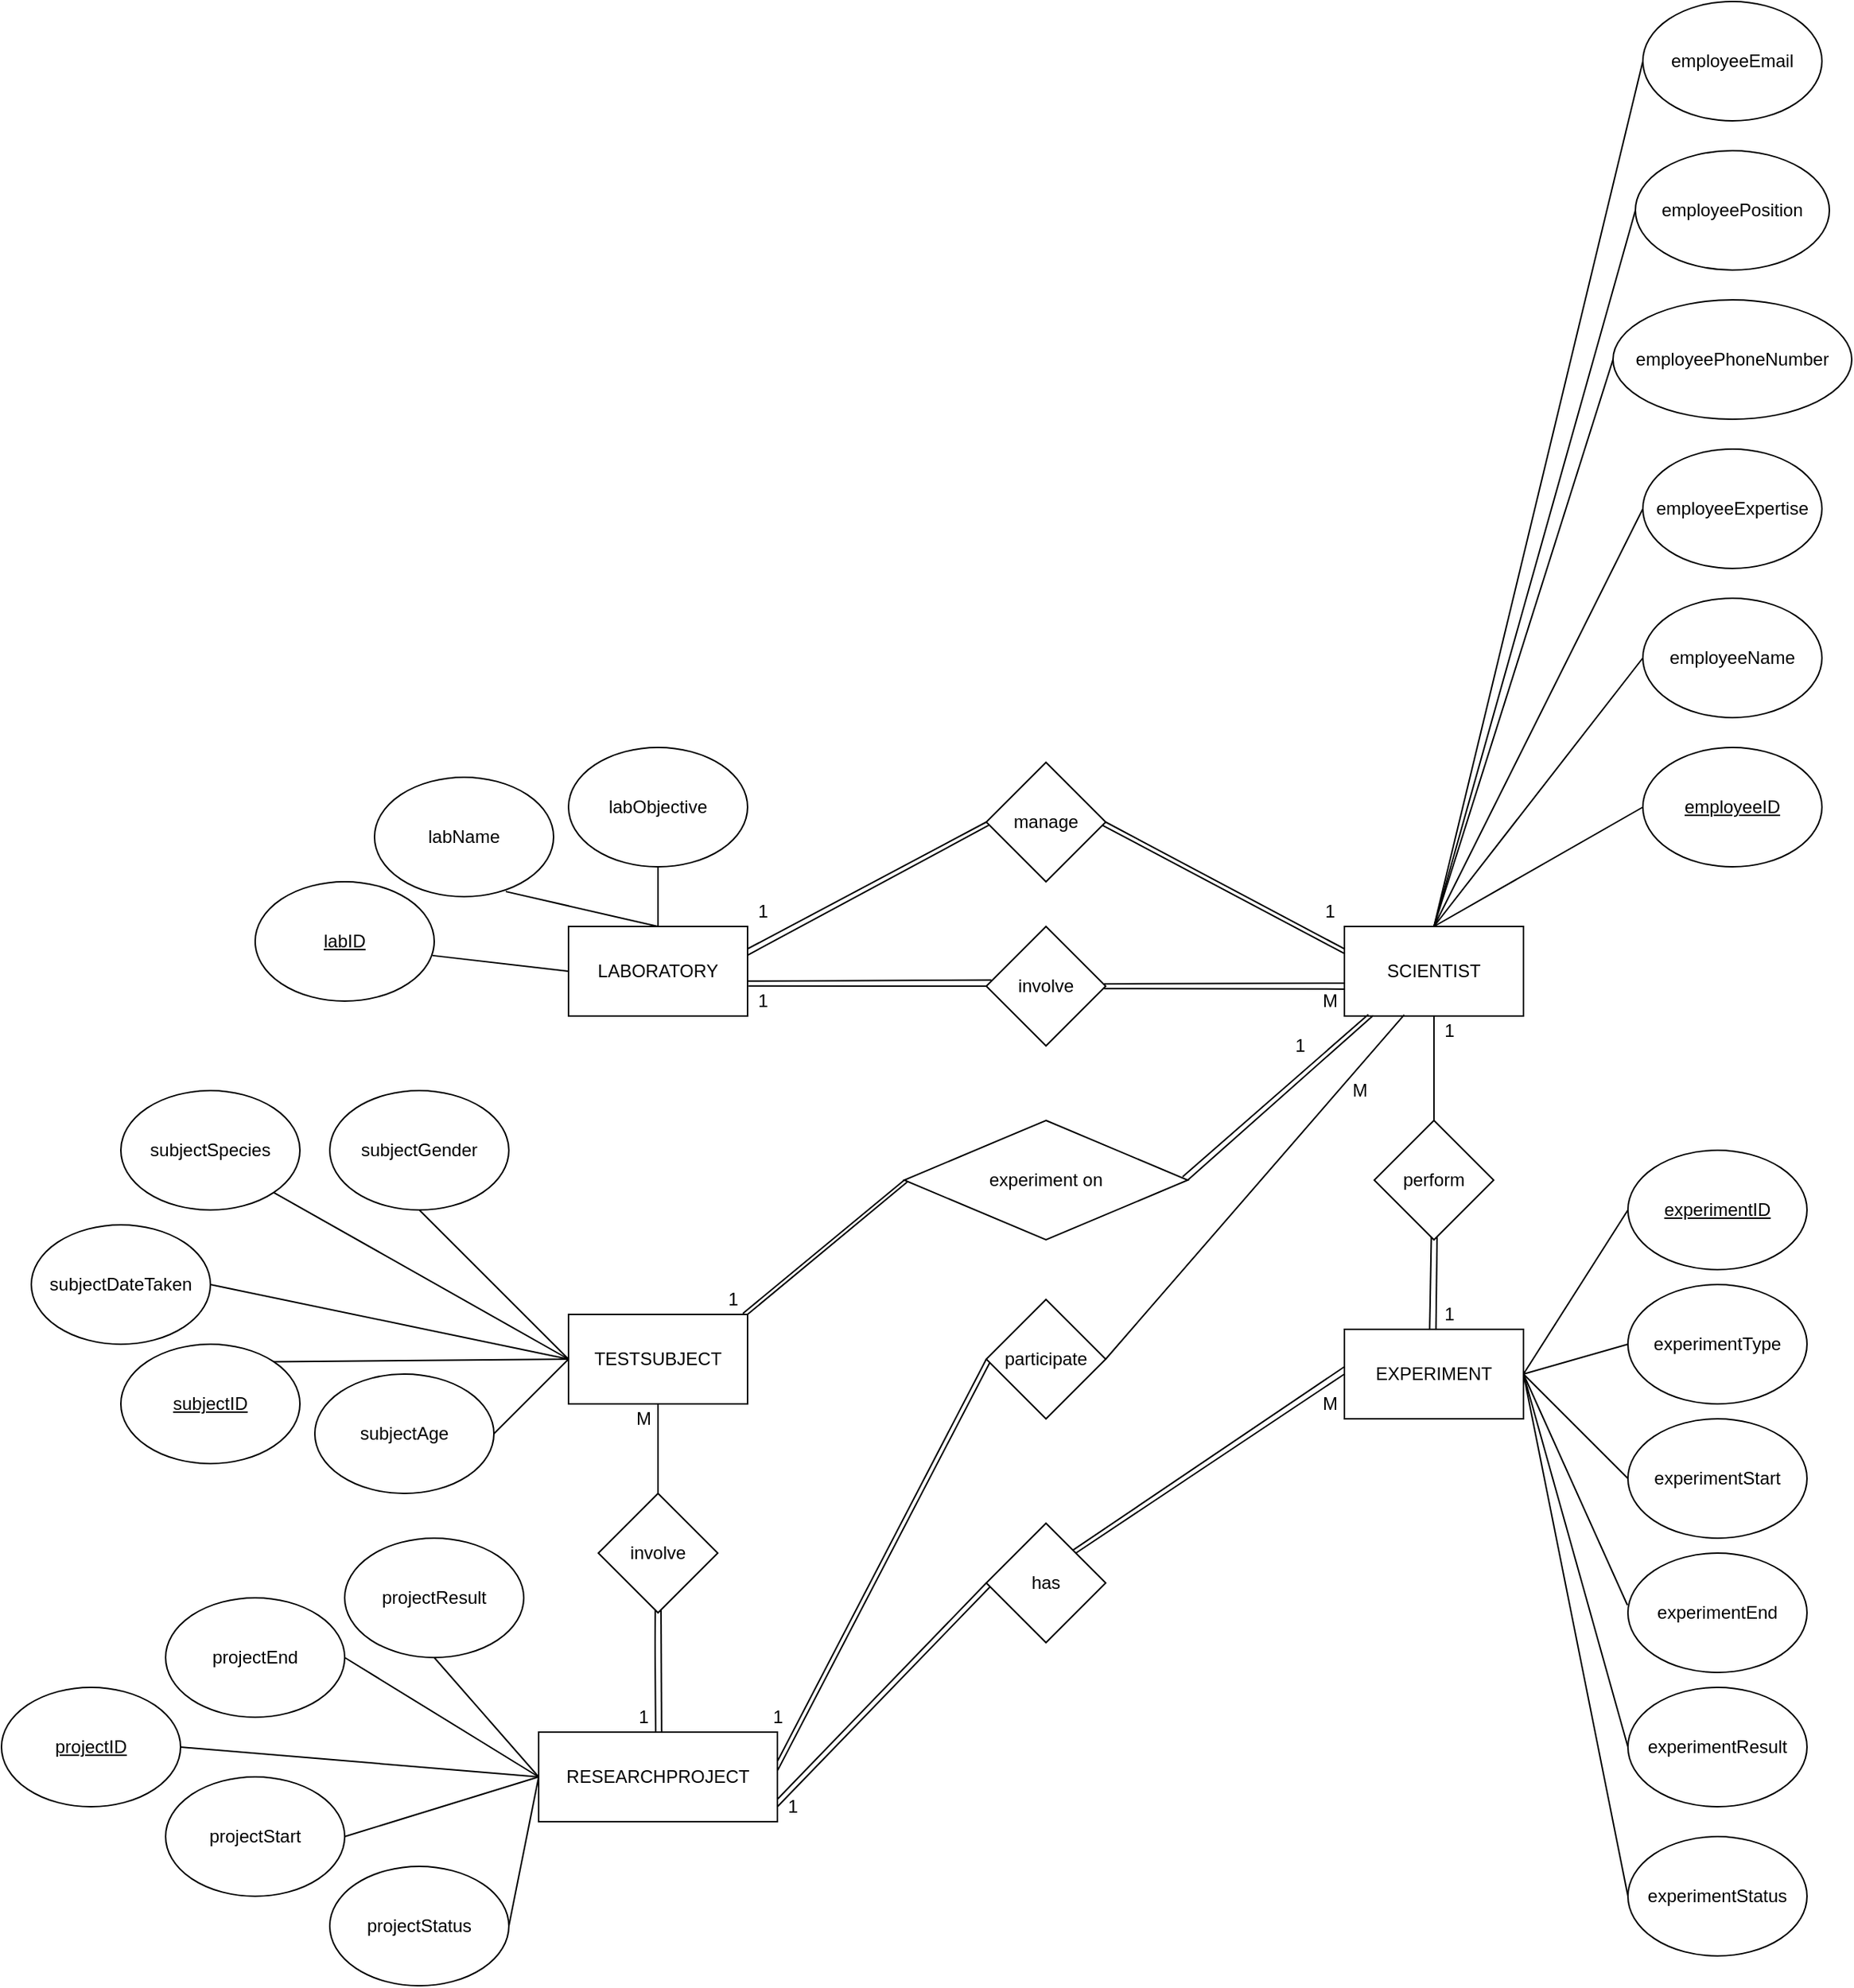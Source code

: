 <mxfile version="14.5.0" type="device"><diagram id="VzsQ8c596S7L8CRkyVPT" name="Page-1"><mxGraphModel dx="2586" dy="2002" grid="1" gridSize="10" guides="1" tooltips="1" connect="1" arrows="1" fold="1" page="1" pageScale="1" pageWidth="850" pageHeight="1100" math="0" shadow="0"><root><mxCell id="0"/><mxCell id="1" parent="0"/><mxCell id="eLugRD-LJuqNSSE1HlAv-1" value="LABORATORY" style="rounded=0;whiteSpace=wrap;html=1;" parent="1" vertex="1"><mxGeometry x="240" y="190" width="120" height="60" as="geometry"/></mxCell><mxCell id="eLugRD-LJuqNSSE1HlAv-2" value="SCIENTIST" style="rounded=0;whiteSpace=wrap;html=1;" parent="1" vertex="1"><mxGeometry x="760" y="190" width="120" height="60" as="geometry"/></mxCell><mxCell id="eLugRD-LJuqNSSE1HlAv-3" value="EXPERIMENT" style="rounded=0;whiteSpace=wrap;html=1;" parent="1" vertex="1"><mxGeometry x="760" y="460" width="120" height="60" as="geometry"/></mxCell><mxCell id="eLugRD-LJuqNSSE1HlAv-4" value="TESTSUBJECT" style="rounded=0;whiteSpace=wrap;html=1;" parent="1" vertex="1"><mxGeometry x="240" y="450" width="120" height="60" as="geometry"/></mxCell><mxCell id="eLugRD-LJuqNSSE1HlAv-5" value="RESEARCHPROJECT" style="rounded=0;whiteSpace=wrap;html=1;" parent="1" vertex="1"><mxGeometry x="220" y="730" width="160" height="60" as="geometry"/></mxCell><mxCell id="eLugRD-LJuqNSSE1HlAv-6" value="&lt;u&gt;labID&lt;/u&gt;" style="ellipse;whiteSpace=wrap;html=1;" parent="1" vertex="1"><mxGeometry x="30" y="160" width="120" height="80" as="geometry"/></mxCell><mxCell id="eLugRD-LJuqNSSE1HlAv-8" value="" style="endArrow=none;html=1;entryX=0.99;entryY=0.618;entryDx=0;entryDy=0;exitX=0;exitY=0.5;exitDx=0;exitDy=0;entryPerimeter=0;" parent="1" source="eLugRD-LJuqNSSE1HlAv-1" target="eLugRD-LJuqNSSE1HlAv-6" edge="1"><mxGeometry width="50" height="50" relative="1" as="geometry"><mxPoint x="250" y="140" as="sourcePoint"/><mxPoint x="300" y="90" as="targetPoint"/></mxGeometry></mxCell><mxCell id="eLugRD-LJuqNSSE1HlAv-9" value="labName" style="ellipse;whiteSpace=wrap;html=1;" parent="1" vertex="1"><mxGeometry x="110" y="90" width="120" height="80" as="geometry"/></mxCell><mxCell id="eLugRD-LJuqNSSE1HlAv-10" value="" style="endArrow=none;html=1;exitX=0.733;exitY=0.957;exitDx=0;exitDy=0;entryX=0.5;entryY=0;entryDx=0;entryDy=0;exitPerimeter=0;" parent="1" source="eLugRD-LJuqNSSE1HlAv-9" target="eLugRD-LJuqNSSE1HlAv-1" edge="1"><mxGeometry width="50" height="50" relative="1" as="geometry"><mxPoint x="250" y="80" as="sourcePoint"/><mxPoint x="300" y="30" as="targetPoint"/></mxGeometry></mxCell><mxCell id="eLugRD-LJuqNSSE1HlAv-11" value="labObjective" style="ellipse;whiteSpace=wrap;html=1;" parent="1" vertex="1"><mxGeometry x="240" y="70" width="120" height="80" as="geometry"/></mxCell><mxCell id="eLugRD-LJuqNSSE1HlAv-12" value="" style="endArrow=none;html=1;exitX=0.5;exitY=1;exitDx=0;exitDy=0;entryX=0.5;entryY=0;entryDx=0;entryDy=0;" parent="1" source="eLugRD-LJuqNSSE1HlAv-11" target="eLugRD-LJuqNSSE1HlAv-1" edge="1"><mxGeometry width="50" height="50" relative="1" as="geometry"><mxPoint x="250" y="140" as="sourcePoint"/><mxPoint x="300" y="90" as="targetPoint"/></mxGeometry></mxCell><mxCell id="eLugRD-LJuqNSSE1HlAv-13" value="&lt;u&gt;employeeID&lt;/u&gt;" style="ellipse;whiteSpace=wrap;html=1;" parent="1" vertex="1"><mxGeometry x="960" y="70" width="120" height="80" as="geometry"/></mxCell><mxCell id="eLugRD-LJuqNSSE1HlAv-15" value="" style="endArrow=none;html=1;exitX=0.5;exitY=0;exitDx=0;exitDy=0;entryX=0;entryY=0.5;entryDx=0;entryDy=0;" parent="1" source="eLugRD-LJuqNSSE1HlAv-2" target="eLugRD-LJuqNSSE1HlAv-13" edge="1"><mxGeometry width="50" height="50" relative="1" as="geometry"><mxPoint x="430" y="140" as="sourcePoint"/><mxPoint x="480" y="90" as="targetPoint"/></mxGeometry></mxCell><mxCell id="eLugRD-LJuqNSSE1HlAv-16" value="employeeName" style="ellipse;whiteSpace=wrap;html=1;" parent="1" vertex="1"><mxGeometry x="960" y="-30" width="120" height="80" as="geometry"/></mxCell><mxCell id="eLugRD-LJuqNSSE1HlAv-17" value="employeeExpertise" style="ellipse;whiteSpace=wrap;html=1;" parent="1" vertex="1"><mxGeometry x="960" y="-130" width="120" height="80" as="geometry"/></mxCell><mxCell id="eLugRD-LJuqNSSE1HlAv-18" value="employeePhoneNumber" style="ellipse;whiteSpace=wrap;html=1;" parent="1" vertex="1"><mxGeometry x="940" y="-230" width="160" height="80" as="geometry"/></mxCell><mxCell id="eLugRD-LJuqNSSE1HlAv-19" value="employeePosition" style="ellipse;whiteSpace=wrap;html=1;" parent="1" vertex="1"><mxGeometry x="955" y="-330" width="130" height="80" as="geometry"/></mxCell><mxCell id="eLugRD-LJuqNSSE1HlAv-20" value="" style="endArrow=none;html=1;entryX=0;entryY=0.5;entryDx=0;entryDy=0;exitX=0.5;exitY=0;exitDx=0;exitDy=0;" parent="1" source="eLugRD-LJuqNSSE1HlAv-2" target="eLugRD-LJuqNSSE1HlAv-16" edge="1"><mxGeometry width="50" height="50" relative="1" as="geometry"><mxPoint x="790" y="140" as="sourcePoint"/><mxPoint x="840" y="90" as="targetPoint"/></mxGeometry></mxCell><mxCell id="eLugRD-LJuqNSSE1HlAv-21" value="" style="endArrow=none;html=1;entryX=0;entryY=0.5;entryDx=0;entryDy=0;exitX=0.5;exitY=0;exitDx=0;exitDy=0;" parent="1" source="eLugRD-LJuqNSSE1HlAv-2" target="eLugRD-LJuqNSSE1HlAv-17" edge="1"><mxGeometry width="50" height="50" relative="1" as="geometry"><mxPoint x="790" y="140" as="sourcePoint"/><mxPoint x="840" y="90" as="targetPoint"/></mxGeometry></mxCell><mxCell id="eLugRD-LJuqNSSE1HlAv-22" value="" style="endArrow=none;html=1;entryX=0;entryY=0.5;entryDx=0;entryDy=0;exitX=0.5;exitY=0;exitDx=0;exitDy=0;" parent="1" source="eLugRD-LJuqNSSE1HlAv-2" target="eLugRD-LJuqNSSE1HlAv-18" edge="1"><mxGeometry width="50" height="50" relative="1" as="geometry"><mxPoint x="790" y="140" as="sourcePoint"/><mxPoint x="840" y="90" as="targetPoint"/></mxGeometry></mxCell><mxCell id="eLugRD-LJuqNSSE1HlAv-23" value="" style="endArrow=none;html=1;entryX=0;entryY=0.5;entryDx=0;entryDy=0;exitX=0.5;exitY=0;exitDx=0;exitDy=0;" parent="1" source="eLugRD-LJuqNSSE1HlAv-2" target="eLugRD-LJuqNSSE1HlAv-19" edge="1"><mxGeometry width="50" height="50" relative="1" as="geometry"><mxPoint x="980" y="150" as="sourcePoint"/><mxPoint x="1030" y="100" as="targetPoint"/></mxGeometry></mxCell><mxCell id="eLugRD-LJuqNSSE1HlAv-25" value="&lt;u&gt;subjectID&lt;/u&gt;" style="ellipse;whiteSpace=wrap;html=1;" parent="1" vertex="1"><mxGeometry x="-60" y="470" width="120" height="80" as="geometry"/></mxCell><mxCell id="eLugRD-LJuqNSSE1HlAv-26" value="subjectSpecies" style="ellipse;whiteSpace=wrap;html=1;" parent="1" vertex="1"><mxGeometry x="-60" y="300" width="120" height="80" as="geometry"/></mxCell><mxCell id="eLugRD-LJuqNSSE1HlAv-27" value="subjectGender" style="ellipse;whiteSpace=wrap;html=1;" parent="1" vertex="1"><mxGeometry x="80" y="300" width="120" height="80" as="geometry"/></mxCell><mxCell id="eLugRD-LJuqNSSE1HlAv-29" value="" style="endArrow=none;html=1;entryX=1;entryY=1;entryDx=0;entryDy=0;exitX=0;exitY=0.5;exitDx=0;exitDy=0;" parent="1" source="eLugRD-LJuqNSSE1HlAv-4" target="eLugRD-LJuqNSSE1HlAv-26" edge="1"><mxGeometry width="50" height="50" relative="1" as="geometry"><mxPoint x="170" y="340" as="sourcePoint"/><mxPoint x="220" y="290" as="targetPoint"/></mxGeometry></mxCell><mxCell id="eLugRD-LJuqNSSE1HlAv-30" value="" style="endArrow=none;html=1;entryX=0;entryY=0.5;entryDx=0;entryDy=0;" parent="1" target="eLugRD-LJuqNSSE1HlAv-4" edge="1"><mxGeometry width="50" height="50" relative="1" as="geometry"><mxPoint x="240" y="480" as="sourcePoint"/><mxPoint x="220" y="290" as="targetPoint"/></mxGeometry></mxCell><mxCell id="eLugRD-LJuqNSSE1HlAv-31" value="" style="endArrow=none;html=1;entryX=0.5;entryY=1;entryDx=0;entryDy=0;exitX=0;exitY=0.5;exitDx=0;exitDy=0;" parent="1" source="eLugRD-LJuqNSSE1HlAv-4" target="eLugRD-LJuqNSSE1HlAv-27" edge="1"><mxGeometry width="50" height="50" relative="1" as="geometry"><mxPoint x="170" y="340" as="sourcePoint"/><mxPoint x="220" y="290" as="targetPoint"/></mxGeometry></mxCell><mxCell id="eLugRD-LJuqNSSE1HlAv-32" value="" style="endArrow=none;html=1;entryX=1;entryY=0.5;entryDx=0;entryDy=0;exitX=0;exitY=0.5;exitDx=0;exitDy=0;" parent="1" source="eLugRD-LJuqNSSE1HlAv-4" target="eLugRD-LJuqNSSE1HlAv-24" edge="1"><mxGeometry width="50" height="50" relative="1" as="geometry"><mxPoint x="170" y="340" as="sourcePoint"/><mxPoint x="220" y="290" as="targetPoint"/></mxGeometry></mxCell><mxCell id="eLugRD-LJuqNSSE1HlAv-34" value="&lt;u&gt;experimentID&lt;/u&gt;" style="ellipse;whiteSpace=wrap;html=1;" parent="1" vertex="1"><mxGeometry x="950" y="340" width="120" height="80" as="geometry"/></mxCell><mxCell id="eLugRD-LJuqNSSE1HlAv-36" value="experimentStart" style="ellipse;whiteSpace=wrap;html=1;" parent="1" vertex="1"><mxGeometry x="950" y="520" width="120" height="80" as="geometry"/></mxCell><mxCell id="eLugRD-LJuqNSSE1HlAv-37" value="experimentEnd" style="ellipse;whiteSpace=wrap;html=1;" parent="1" vertex="1"><mxGeometry x="950" y="610" width="120" height="80" as="geometry"/></mxCell><mxCell id="eLugRD-LJuqNSSE1HlAv-38" value="experimentResult" style="ellipse;whiteSpace=wrap;html=1;" parent="1" vertex="1"><mxGeometry x="950" y="700" width="120" height="80" as="geometry"/></mxCell><mxCell id="eLugRD-LJuqNSSE1HlAv-39" value="" style="endArrow=none;html=1;entryX=0;entryY=0.5;entryDx=0;entryDy=0;exitX=1;exitY=0.5;exitDx=0;exitDy=0;" parent="1" source="eLugRD-LJuqNSSE1HlAv-3" target="eLugRD-LJuqNSSE1HlAv-36" edge="1"><mxGeometry width="50" height="50" relative="1" as="geometry"><mxPoint x="910" y="380" as="sourcePoint"/><mxPoint x="960" y="330" as="targetPoint"/></mxGeometry></mxCell><mxCell id="eLugRD-LJuqNSSE1HlAv-41" value="" style="endArrow=none;html=1;entryX=0;entryY=0.5;entryDx=0;entryDy=0;exitX=1;exitY=0.5;exitDx=0;exitDy=0;" parent="1" source="eLugRD-LJuqNSSE1HlAv-3" target="eLugRD-LJuqNSSE1HlAv-38" edge="1"><mxGeometry width="50" height="50" relative="1" as="geometry"><mxPoint x="1010" y="480" as="sourcePoint"/><mxPoint x="1010" y="420" as="targetPoint"/></mxGeometry></mxCell><mxCell id="eLugRD-LJuqNSSE1HlAv-42" value="" style="endArrow=none;html=1;entryX=0;entryY=0.5;entryDx=0;entryDy=0;exitX=1;exitY=0.5;exitDx=0;exitDy=0;" parent="1" source="eLugRD-LJuqNSSE1HlAv-3" target="eLugRD-LJuqNSSE1HlAv-34" edge="1"><mxGeometry width="50" height="50" relative="1" as="geometry"><mxPoint x="1020" y="490" as="sourcePoint"/><mxPoint x="1020" y="430" as="targetPoint"/></mxGeometry></mxCell><mxCell id="eLugRD-LJuqNSSE1HlAv-43" value="" style="endArrow=none;html=1;exitX=1;exitY=0.5;exitDx=0;exitDy=0;entryX=-0.003;entryY=0.436;entryDx=0;entryDy=0;entryPerimeter=0;" parent="1" source="eLugRD-LJuqNSSE1HlAv-3" target="eLugRD-LJuqNSSE1HlAv-37" edge="1"><mxGeometry width="50" height="50" relative="1" as="geometry"><mxPoint x="990" y="460" as="sourcePoint"/><mxPoint x="950" y="610" as="targetPoint"/><Array as="points"/></mxGeometry></mxCell><mxCell id="eLugRD-LJuqNSSE1HlAv-44" value="&lt;u&gt;projectID&lt;/u&gt;" style="ellipse;whiteSpace=wrap;html=1;" parent="1" vertex="1"><mxGeometry x="-140" y="700" width="120" height="80" as="geometry"/></mxCell><mxCell id="eLugRD-LJuqNSSE1HlAv-45" value="projectEnd" style="ellipse;whiteSpace=wrap;html=1;" parent="1" vertex="1"><mxGeometry x="-30" y="640" width="120" height="80" as="geometry"/></mxCell><mxCell id="eLugRD-LJuqNSSE1HlAv-46" value="projectStart" style="ellipse;whiteSpace=wrap;html=1;" parent="1" vertex="1"><mxGeometry x="-30" y="760" width="120" height="80" as="geometry"/></mxCell><mxCell id="eLugRD-LJuqNSSE1HlAv-47" value="projectResult" style="ellipse;whiteSpace=wrap;html=1;" parent="1" vertex="1"><mxGeometry x="90" y="600" width="120" height="80" as="geometry"/></mxCell><mxCell id="eLugRD-LJuqNSSE1HlAv-48" value="projectStatus" style="ellipse;whiteSpace=wrap;html=1;" parent="1" vertex="1"><mxGeometry x="80" y="820" width="120" height="80" as="geometry"/></mxCell><mxCell id="eLugRD-LJuqNSSE1HlAv-49" value="" style="endArrow=none;html=1;entryX=0;entryY=0.5;entryDx=0;entryDy=0;exitX=1;exitY=0.5;exitDx=0;exitDy=0;" parent="1" source="eLugRD-LJuqNSSE1HlAv-44" target="eLugRD-LJuqNSSE1HlAv-5" edge="1"><mxGeometry width="50" height="50" relative="1" as="geometry"><mxPoint x="140" y="650" as="sourcePoint"/><mxPoint x="190" y="600" as="targetPoint"/></mxGeometry></mxCell><mxCell id="eLugRD-LJuqNSSE1HlAv-50" value="" style="endArrow=none;html=1;exitX=1;exitY=0.5;exitDx=0;exitDy=0;entryX=0;entryY=0.5;entryDx=0;entryDy=0;" parent="1" source="eLugRD-LJuqNSSE1HlAv-48" target="eLugRD-LJuqNSSE1HlAv-5" edge="1"><mxGeometry width="50" height="50" relative="1" as="geometry"><mxPoint x="-60" y="710" as="sourcePoint"/><mxPoint x="310" y="720" as="targetPoint"/></mxGeometry></mxCell><mxCell id="eLugRD-LJuqNSSE1HlAv-51" value="" style="endArrow=none;html=1;entryX=0;entryY=0.5;entryDx=0;entryDy=0;exitX=1;exitY=0.5;exitDx=0;exitDy=0;" parent="1" source="eLugRD-LJuqNSSE1HlAv-46" target="eLugRD-LJuqNSSE1HlAv-5" edge="1"><mxGeometry width="50" height="50" relative="1" as="geometry"><mxPoint x="-50" y="720" as="sourcePoint"/><mxPoint x="230" y="760" as="targetPoint"/></mxGeometry></mxCell><mxCell id="eLugRD-LJuqNSSE1HlAv-52" value="" style="endArrow=none;html=1;entryX=0;entryY=0.5;entryDx=0;entryDy=0;exitX=1;exitY=0.5;exitDx=0;exitDy=0;" parent="1" source="eLugRD-LJuqNSSE1HlAv-45" target="eLugRD-LJuqNSSE1HlAv-5" edge="1"><mxGeometry width="50" height="50" relative="1" as="geometry"><mxPoint x="-40" y="730" as="sourcePoint"/><mxPoint x="240" y="770" as="targetPoint"/></mxGeometry></mxCell><mxCell id="eLugRD-LJuqNSSE1HlAv-53" value="" style="endArrow=none;html=1;entryX=0;entryY=0.5;entryDx=0;entryDy=0;exitX=0.5;exitY=1;exitDx=0;exitDy=0;" parent="1" source="eLugRD-LJuqNSSE1HlAv-47" target="eLugRD-LJuqNSSE1HlAv-5" edge="1"><mxGeometry width="50" height="50" relative="1" as="geometry"><mxPoint x="-30" y="740" as="sourcePoint"/><mxPoint x="250" y="780" as="targetPoint"/></mxGeometry></mxCell><mxCell id="eLugRD-LJuqNSSE1HlAv-54" value="experimentStatus" style="ellipse;whiteSpace=wrap;html=1;" parent="1" vertex="1"><mxGeometry x="950" y="800" width="120" height="80" as="geometry"/></mxCell><mxCell id="eLugRD-LJuqNSSE1HlAv-55" value="" style="endArrow=none;html=1;entryX=0;entryY=0.5;entryDx=0;entryDy=0;exitX=1;exitY=0.5;exitDx=0;exitDy=0;" parent="1" source="eLugRD-LJuqNSSE1HlAv-3" target="eLugRD-LJuqNSSE1HlAv-54" edge="1"><mxGeometry width="50" height="50" relative="1" as="geometry"><mxPoint x="1060" y="470" as="sourcePoint"/><mxPoint x="1270" y="410" as="targetPoint"/></mxGeometry></mxCell><mxCell id="eLugRD-LJuqNSSE1HlAv-56" value="manage" style="rhombus;whiteSpace=wrap;html=1;" parent="1" vertex="1"><mxGeometry x="520" y="80" width="80" height="80" as="geometry"/></mxCell><mxCell id="eLugRD-LJuqNSSE1HlAv-57" value="" style="endArrow=none;html=1;entryX=0;entryY=0.5;entryDx=0;entryDy=0;exitX=1;exitY=0.25;exitDx=0;exitDy=0;" parent="1" source="eLugRD-LJuqNSSE1HlAv-1" target="eLugRD-LJuqNSSE1HlAv-56" edge="1"><mxGeometry width="50" height="50" relative="1" as="geometry"><mxPoint x="370" y="200" as="sourcePoint"/><mxPoint x="500" y="130" as="targetPoint"/></mxGeometry></mxCell><mxCell id="eLugRD-LJuqNSSE1HlAv-58" value="" style="endArrow=none;html=1;exitX=1.001;exitY=0.319;exitDx=0;exitDy=0;entryX=0.019;entryY=0.528;entryDx=0;entryDy=0;entryPerimeter=0;exitPerimeter=0;" parent="1" source="eLugRD-LJuqNSSE1HlAv-1" target="eLugRD-LJuqNSSE1HlAv-56" edge="1"><mxGeometry width="50" height="50" relative="1" as="geometry"><mxPoint x="375" y="220" as="sourcePoint"/><mxPoint x="425" y="170" as="targetPoint"/></mxGeometry></mxCell><mxCell id="eLugRD-LJuqNSSE1HlAv-61" value="involve" style="rhombus;whiteSpace=wrap;html=1;" parent="1" vertex="1"><mxGeometry x="520" y="190" width="80" height="80" as="geometry"/></mxCell><mxCell id="eLugRD-LJuqNSSE1HlAv-63" value="" style="endArrow=none;html=1;exitX=1;exitY=0.611;exitDx=0;exitDy=0;exitPerimeter=0;entryX=0.042;entryY=0.448;entryDx=0;entryDy=0;entryPerimeter=0;" parent="1" source="eLugRD-LJuqNSSE1HlAv-1" target="eLugRD-LJuqNSSE1HlAv-61" edge="1"><mxGeometry width="50" height="50" relative="1" as="geometry"><mxPoint x="370" y="255" as="sourcePoint"/><mxPoint x="510" y="220" as="targetPoint"/></mxGeometry></mxCell><mxCell id="eLugRD-LJuqNSSE1HlAv-64" value="" style="endArrow=none;html=1;exitX=1.005;exitY=0.665;exitDx=0;exitDy=0;exitPerimeter=0;entryX=0;entryY=0.5;entryDx=0;entryDy=0;" parent="1" source="eLugRD-LJuqNSSE1HlAv-1" target="eLugRD-LJuqNSSE1HlAv-61" edge="1"><mxGeometry width="50" height="50" relative="1" as="geometry"><mxPoint x="370.12" y="259.14" as="sourcePoint"/><mxPoint x="510" y="250" as="targetPoint"/></mxGeometry></mxCell><mxCell id="eLugRD-LJuqNSSE1HlAv-65" value="" style="endArrow=none;html=1;exitX=0.987;exitY=0.481;exitDx=0;exitDy=0;exitPerimeter=0;" parent="1" source="eLugRD-LJuqNSSE1HlAv-61" edge="1"><mxGeometry width="50" height="50" relative="1" as="geometry"><mxPoint x="600" y="228.62" as="sourcePoint"/><mxPoint x="760" y="228" as="targetPoint"/></mxGeometry></mxCell><mxCell id="eLugRD-LJuqNSSE1HlAv-66" value="" style="endArrow=none;html=1;exitX=0.986;exitY=0.52;exitDx=0;exitDy=0;exitPerimeter=0;entryX=0;entryY=0.5;entryDx=0;entryDy=0;" parent="1" source="eLugRD-LJuqNSSE1HlAv-61" edge="1"><mxGeometry width="50" height="50" relative="1" as="geometry"><mxPoint x="600.6" y="231.86" as="sourcePoint"/><mxPoint x="760" y="231.96" as="targetPoint"/></mxGeometry></mxCell><mxCell id="eLugRD-LJuqNSSE1HlAv-67" value="" style="endArrow=none;html=1;entryX=0;entryY=0.25;entryDx=0;entryDy=0;" parent="1" target="eLugRD-LJuqNSSE1HlAv-2" edge="1"><mxGeometry width="50" height="50" relative="1" as="geometry"><mxPoint x="600" y="120" as="sourcePoint"/><mxPoint x="783.36" y="130.0" as="targetPoint"/></mxGeometry></mxCell><mxCell id="eLugRD-LJuqNSSE1HlAv-68" value="" style="endArrow=none;html=1;exitX=0.973;exitY=0.527;exitDx=0;exitDy=0;exitPerimeter=0;entryX=-0.001;entryY=0.301;entryDx=0;entryDy=0;entryPerimeter=0;" parent="1" source="eLugRD-LJuqNSSE1HlAv-56" target="eLugRD-LJuqNSSE1HlAv-2" edge="1"><mxGeometry width="50" height="50" relative="1" as="geometry"><mxPoint x="620.6" y="134.06" as="sourcePoint"/><mxPoint x="780" y="134.16" as="targetPoint"/></mxGeometry></mxCell><mxCell id="eLugRD-LJuqNSSE1HlAv-69" value="1" style="text;html=1;align=center;verticalAlign=middle;resizable=0;points=[];autosize=1;" parent="1" vertex="1"><mxGeometry x="360" y="170" width="20" height="20" as="geometry"/></mxCell><mxCell id="eLugRD-LJuqNSSE1HlAv-70" value="1" style="text;html=1;align=center;verticalAlign=middle;resizable=0;points=[];autosize=1;" parent="1" vertex="1"><mxGeometry x="360" y="230" width="20" height="20" as="geometry"/></mxCell><mxCell id="eLugRD-LJuqNSSE1HlAv-72" value="M" style="text;html=1;align=center;verticalAlign=middle;resizable=0;points=[];autosize=1;" parent="1" vertex="1"><mxGeometry x="740" y="230" width="20" height="20" as="geometry"/></mxCell><mxCell id="eLugRD-LJuqNSSE1HlAv-73" value="1" style="text;html=1;align=center;verticalAlign=middle;resizable=0;points=[];autosize=1;" parent="1" vertex="1"><mxGeometry x="740" y="170" width="20" height="20" as="geometry"/></mxCell><mxCell id="eLugRD-LJuqNSSE1HlAv-74" value="experiment on" style="rhombus;whiteSpace=wrap;html=1;" parent="1" vertex="1"><mxGeometry x="465" y="320" width="190" height="80" as="geometry"/></mxCell><mxCell id="eLugRD-LJuqNSSE1HlAv-76" value="" style="endArrow=none;html=1;exitX=0.982;exitY=0.472;exitDx=0;exitDy=0;exitPerimeter=0;" parent="1" source="eLugRD-LJuqNSSE1HlAv-74" edge="1"><mxGeometry width="50" height="50" relative="1" as="geometry"><mxPoint x="640.08" y="350.48" as="sourcePoint"/><mxPoint x="776" y="249" as="targetPoint"/></mxGeometry></mxCell><mxCell id="eLugRD-LJuqNSSE1HlAv-77" value="" style="endArrow=none;html=1;entryX=0.161;entryY=0.993;entryDx=0;entryDy=0;entryPerimeter=0;exitX=1;exitY=0.5;exitDx=0;exitDy=0;" parent="1" source="eLugRD-LJuqNSSE1HlAv-74" target="eLugRD-LJuqNSSE1HlAv-2" edge="1"><mxGeometry width="50" height="50" relative="1" as="geometry"><mxPoint x="660" y="354" as="sourcePoint"/><mxPoint x="801.12" y="353.96" as="targetPoint"/></mxGeometry></mxCell><mxCell id="eLugRD-LJuqNSSE1HlAv-78" value="1" style="text;html=1;align=center;verticalAlign=middle;resizable=0;points=[];autosize=1;" parent="1" vertex="1"><mxGeometry x="720" y="260" width="20" height="20" as="geometry"/></mxCell><mxCell id="eLugRD-LJuqNSSE1HlAv-79" value="" style="endArrow=none;html=1;exitX=0.974;exitY=-0.01;exitDx=0;exitDy=0;exitPerimeter=0;entryX=0;entryY=0.5;entryDx=0;entryDy=0;" parent="1" source="eLugRD-LJuqNSSE1HlAv-4" target="eLugRD-LJuqNSSE1HlAv-74" edge="1"><mxGeometry width="50" height="50" relative="1" as="geometry"><mxPoint x="284.82" y="468.78" as="sourcePoint"/><mxPoint x="460.08" y="360" as="targetPoint"/></mxGeometry></mxCell><mxCell id="eLugRD-LJuqNSSE1HlAv-80" value="" style="endArrow=none;html=1;entryX=0.012;entryY=0.513;entryDx=0;entryDy=0;entryPerimeter=0;exitX=1;exitY=0;exitDx=0;exitDy=0;" parent="1" source="eLugRD-LJuqNSSE1HlAv-4" target="eLugRD-LJuqNSSE1HlAv-74" edge="1"><mxGeometry width="50" height="50" relative="1" as="geometry"><mxPoint x="288.24" y="471.02" as="sourcePoint"/><mxPoint x="465" y="360.66" as="targetPoint"/></mxGeometry></mxCell><mxCell id="eLugRD-LJuqNSSE1HlAv-81" value="1" style="text;html=1;align=center;verticalAlign=middle;resizable=0;points=[];autosize=1;" parent="1" vertex="1"><mxGeometry x="340" y="430" width="20" height="20" as="geometry"/></mxCell><mxCell id="eLugRD-LJuqNSSE1HlAv-82" value="perform" style="rhombus;whiteSpace=wrap;html=1;" parent="1" vertex="1"><mxGeometry x="780" y="320" width="80" height="80" as="geometry"/></mxCell><mxCell id="eLugRD-LJuqNSSE1HlAv-83" value="participate" style="rhombus;whiteSpace=wrap;html=1;" parent="1" vertex="1"><mxGeometry x="520" y="440" width="80" height="80" as="geometry"/></mxCell><mxCell id="pOK0St4Q4pX6EEYEckaP-1" value="" style="endArrow=none;html=1;entryX=0.5;entryY=1;entryDx=0;entryDy=0;exitX=0.5;exitY=0;exitDx=0;exitDy=0;" parent="1" source="eLugRD-LJuqNSSE1HlAv-82" target="eLugRD-LJuqNSSE1HlAv-2" edge="1"><mxGeometry width="50" height="50" relative="1" as="geometry"><mxPoint x="665" y="370" as="sourcePoint"/><mxPoint x="789.32" y="259.58" as="targetPoint"/></mxGeometry></mxCell><mxCell id="pOK0St4Q4pX6EEYEckaP-2" value="1" style="text;html=1;align=center;verticalAlign=middle;resizable=0;points=[];autosize=1;" parent="1" vertex="1"><mxGeometry x="820" y="250" width="20" height="20" as="geometry"/></mxCell><mxCell id="pOK0St4Q4pX6EEYEckaP-4" style="edgeStyle=orthogonalEdgeStyle;rounded=0;orthogonalLoop=1;jettySize=auto;html=1;exitX=0.5;exitY=1;exitDx=0;exitDy=0;" parent="1" source="eLugRD-LJuqNSSE1HlAv-82" target="eLugRD-LJuqNSSE1HlAv-82" edge="1"><mxGeometry relative="1" as="geometry"/></mxCell><mxCell id="pOK0St4Q4pX6EEYEckaP-5" value="" style="endArrow=none;html=1;entryX=0.478;entryY=0.976;entryDx=0;entryDy=0;entryPerimeter=0;exitX=0.476;exitY=-0.002;exitDx=0;exitDy=0;exitPerimeter=0;" parent="1" source="eLugRD-LJuqNSSE1HlAv-3" target="eLugRD-LJuqNSSE1HlAv-82" edge="1"><mxGeometry width="50" height="50" relative="1" as="geometry"><mxPoint x="880" y="440" as="sourcePoint"/><mxPoint x="816" y="407" as="targetPoint"/></mxGeometry></mxCell><mxCell id="pOK0St4Q4pX6EEYEckaP-6" value="" style="endArrow=none;html=1;entryX=0.526;entryY=0.977;entryDx=0;entryDy=0;entryPerimeter=0;exitX=0.511;exitY=0.008;exitDx=0;exitDy=0;exitPerimeter=0;" parent="1" source="eLugRD-LJuqNSSE1HlAv-3" target="eLugRD-LJuqNSSE1HlAv-82" edge="1"><mxGeometry width="50" height="50" relative="1" as="geometry"><mxPoint x="822" y="440" as="sourcePoint"/><mxPoint x="820.88" y="409.22" as="targetPoint"/></mxGeometry></mxCell><mxCell id="pOK0St4Q4pX6EEYEckaP-7" value="1" style="text;html=1;align=center;verticalAlign=middle;resizable=0;points=[];autosize=1;" parent="1" vertex="1"><mxGeometry x="820" y="440" width="20" height="20" as="geometry"/></mxCell><mxCell id="pOK0St4Q4pX6EEYEckaP-8" value="" style="endArrow=none;html=1;entryX=0.334;entryY=0.987;entryDx=0;entryDy=0;exitX=1;exitY=0.5;exitDx=0;exitDy=0;entryPerimeter=0;" parent="1" source="eLugRD-LJuqNSSE1HlAv-83" target="eLugRD-LJuqNSSE1HlAv-2" edge="1"><mxGeometry width="50" height="50" relative="1" as="geometry"><mxPoint x="680" y="440" as="sourcePoint"/><mxPoint x="680" y="360" as="targetPoint"/></mxGeometry></mxCell><mxCell id="pOK0St4Q4pX6EEYEckaP-9" value="M" style="text;html=1;align=center;verticalAlign=middle;resizable=0;points=[];autosize=1;" parent="1" vertex="1"><mxGeometry x="760" y="290" width="20" height="20" as="geometry"/></mxCell><mxCell id="pOK0St4Q4pX6EEYEckaP-10" value="" style="endArrow=none;html=1;exitX=1;exitY=0.432;exitDx=0;exitDy=0;entryX=0.027;entryY=0.533;entryDx=0;entryDy=0;entryPerimeter=0;exitPerimeter=0;" parent="1" source="eLugRD-LJuqNSSE1HlAv-5" target="eLugRD-LJuqNSSE1HlAv-83" edge="1"><mxGeometry width="50" height="50" relative="1" as="geometry"><mxPoint x="350.0" y="629.4" as="sourcePoint"/><mxPoint x="523" y="484" as="targetPoint"/></mxGeometry></mxCell><mxCell id="pOK0St4Q4pX6EEYEckaP-11" value="" style="endArrow=none;html=1;entryX=0;entryY=0.5;entryDx=0;entryDy=0;exitX=1.001;exitY=0.321;exitDx=0;exitDy=0;exitPerimeter=0;" parent="1" source="eLugRD-LJuqNSSE1HlAv-5" target="eLugRD-LJuqNSSE1HlAv-83" edge="1"><mxGeometry width="50" height="50" relative="1" as="geometry"><mxPoint x="358" y="755" as="sourcePoint"/><mxPoint x="460.4" y="541.04" as="targetPoint"/></mxGeometry></mxCell><mxCell id="pOK0St4Q4pX6EEYEckaP-12" value="1" style="text;html=1;align=center;verticalAlign=middle;resizable=0;points=[];autosize=1;" parent="1" vertex="1"><mxGeometry x="370" y="710" width="20" height="20" as="geometry"/></mxCell><mxCell id="pOK0St4Q4pX6EEYEckaP-14" value="involve" style="rhombus;whiteSpace=wrap;html=1;" parent="1" vertex="1"><mxGeometry x="260" y="570" width="80" height="80" as="geometry"/></mxCell><mxCell id="pOK0St4Q4pX6EEYEckaP-15" value="" style="endArrow=none;html=1;entryX=0.5;entryY=1;entryDx=0;entryDy=0;exitX=0.5;exitY=0;exitDx=0;exitDy=0;" parent="1" source="pOK0St4Q4pX6EEYEckaP-14" target="eLugRD-LJuqNSSE1HlAv-4" edge="1"><mxGeometry width="50" height="50" relative="1" as="geometry"><mxPoint x="210" y="570" as="sourcePoint"/><mxPoint x="260" y="520" as="targetPoint"/></mxGeometry></mxCell><mxCell id="pOK0St4Q4pX6EEYEckaP-20" value="" style="endArrow=none;html=1;entryX=0.477;entryY=0.98;entryDx=0;entryDy=0;entryPerimeter=0;exitX=0.49;exitY=0;exitDx=0;exitDy=0;exitPerimeter=0;" parent="1" source="eLugRD-LJuqNSSE1HlAv-5" target="pOK0St4Q4pX6EEYEckaP-14" edge="1"><mxGeometry width="50" height="50" relative="1" as="geometry"><mxPoint x="297.92" y="691.44" as="sourcePoint"/><mxPoint x="298.16" y="650.0" as="targetPoint"/><Array as="points"><mxPoint x="298" y="670"/></Array></mxGeometry></mxCell><mxCell id="pOK0St4Q4pX6EEYEckaP-21" value="" style="endArrow=none;html=1;entryX=0.525;entryY=0.976;entryDx=0;entryDy=0;entryPerimeter=0;exitX=0.515;exitY=-0.004;exitDx=0;exitDy=0;exitPerimeter=0;" parent="1" source="eLugRD-LJuqNSSE1HlAv-5" target="pOK0St4Q4pX6EEYEckaP-14" edge="1"><mxGeometry width="50" height="50" relative="1" as="geometry"><mxPoint x="302" y="700.748" as="sourcePoint"/><mxPoint x="301.92" y="650.0" as="targetPoint"/></mxGeometry></mxCell><mxCell id="pOK0St4Q4pX6EEYEckaP-22" value="1" style="text;html=1;align=center;verticalAlign=middle;resizable=0;points=[];autosize=1;" parent="1" vertex="1"><mxGeometry x="280" y="710" width="20" height="20" as="geometry"/></mxCell><mxCell id="pOK0St4Q4pX6EEYEckaP-23" value="M" style="text;html=1;align=center;verticalAlign=middle;resizable=0;points=[];autosize=1;" parent="1" vertex="1"><mxGeometry x="280" y="510" width="20" height="20" as="geometry"/></mxCell><mxCell id="n6V6Ken6pQGgqsvrhsCL-2" value="has" style="rhombus;whiteSpace=wrap;html=1;" parent="1" vertex="1"><mxGeometry x="520" y="590" width="80" height="80" as="geometry"/></mxCell><mxCell id="n6V6Ken6pQGgqsvrhsCL-3" value="" style="endArrow=none;html=1;entryX=0;entryY=0.5;entryDx=0;entryDy=0;exitX=1;exitY=0.75;exitDx=0;exitDy=0;" parent="1" source="eLugRD-LJuqNSSE1HlAv-5" target="n6V6Ken6pQGgqsvrhsCL-2" edge="1"><mxGeometry width="50" height="50" relative="1" as="geometry"><mxPoint x="440.0" y="819.26" as="sourcePoint"/><mxPoint x="579.84" y="550" as="targetPoint"/></mxGeometry></mxCell><mxCell id="n6V6Ken6pQGgqsvrhsCL-4" value="" style="endArrow=none;html=1;entryX=0.028;entryY=0.536;entryDx=0;entryDy=0;entryPerimeter=0;" parent="1" target="n6V6Ken6pQGgqsvrhsCL-2" edge="1"><mxGeometry width="50" height="50" relative="1" as="geometry"><mxPoint x="380" y="780" as="sourcePoint"/><mxPoint x="540" y="660" as="targetPoint"/></mxGeometry></mxCell><mxCell id="n6V6Ken6pQGgqsvrhsCL-5" value="" style="endArrow=none;html=1;entryX=-0.002;entryY=0.421;entryDx=0;entryDy=0;exitX=0.725;exitY=0.226;exitDx=0;exitDy=0;entryPerimeter=0;exitPerimeter=0;" parent="1" source="n6V6Ken6pQGgqsvrhsCL-2" target="eLugRD-LJuqNSSE1HlAv-3" edge="1"><mxGeometry width="50" height="50" relative="1" as="geometry"><mxPoint x="580" y="595" as="sourcePoint"/><mxPoint x="730" y="450" as="targetPoint"/></mxGeometry></mxCell><mxCell id="n6V6Ken6pQGgqsvrhsCL-6" value="" style="endArrow=none;html=1;entryX=0;entryY=0.5;entryDx=0;entryDy=0;exitX=1;exitY=0;exitDx=0;exitDy=0;" parent="1" source="n6V6Ken6pQGgqsvrhsCL-2" target="eLugRD-LJuqNSSE1HlAv-3" edge="1"><mxGeometry width="50" height="50" relative="1" as="geometry"><mxPoint x="580" y="600" as="sourcePoint"/><mxPoint x="732.24" y="452.88" as="targetPoint"/></mxGeometry></mxCell><mxCell id="n6V6Ken6pQGgqsvrhsCL-7" value="1" style="text;html=1;align=center;verticalAlign=middle;resizable=0;points=[];autosize=1;" parent="1" vertex="1"><mxGeometry x="380" y="770" width="20" height="20" as="geometry"/></mxCell><mxCell id="n6V6Ken6pQGgqsvrhsCL-9" value="M" style="text;html=1;align=center;verticalAlign=middle;resizable=0;points=[];autosize=1;" parent="1" vertex="1"><mxGeometry x="740" y="500" width="20" height="20" as="geometry"/></mxCell><mxCell id="eLugRD-LJuqNSSE1HlAv-35" value="experimentType" style="ellipse;whiteSpace=wrap;html=1;" parent="1" vertex="1"><mxGeometry x="950" y="430" width="120" height="80" as="geometry"/></mxCell><mxCell id="n6V6Ken6pQGgqsvrhsCL-11" value="" style="endArrow=none;html=1;entryX=0;entryY=0.5;entryDx=0;entryDy=0;exitX=1;exitY=0.5;exitDx=0;exitDy=0;" parent="1" source="eLugRD-LJuqNSSE1HlAv-3" target="eLugRD-LJuqNSSE1HlAv-35" edge="1"><mxGeometry width="50" height="50" relative="1" as="geometry"><mxPoint x="880" y="490" as="sourcePoint"/><mxPoint x="1430" y="420" as="targetPoint"/><Array as="points"/></mxGeometry></mxCell><mxCell id="eLugRD-LJuqNSSE1HlAv-28" value="subjectAge" style="ellipse;whiteSpace=wrap;html=1;" parent="1" vertex="1"><mxGeometry x="70" y="490" width="120" height="80" as="geometry"/></mxCell><mxCell id="QBB2MglObEs0GQTCIK-x-1" value="" style="endArrow=none;html=1;entryX=1;entryY=0.5;entryDx=0;entryDy=0;exitX=0;exitY=0.5;exitDx=0;exitDy=0;" edge="1" parent="1" source="eLugRD-LJuqNSSE1HlAv-4" target="eLugRD-LJuqNSSE1HlAv-28"><mxGeometry width="50" height="50" relative="1" as="geometry"><mxPoint x="300.0" y="450" as="sourcePoint"/><mxPoint x="-280" y="380" as="targetPoint"/></mxGeometry></mxCell><mxCell id="eLugRD-LJuqNSSE1HlAv-24" value="subjectDateTaken" style="ellipse;whiteSpace=wrap;html=1;" parent="1" vertex="1"><mxGeometry x="-120" y="390" width="120" height="80" as="geometry"/></mxCell><mxCell id="QBB2MglObEs0GQTCIK-x-3" value="" style="endArrow=none;html=1;entryX=0;entryY=0.5;entryDx=0;entryDy=0;exitX=1;exitY=0;exitDx=0;exitDy=0;" edge="1" parent="1" source="eLugRD-LJuqNSSE1HlAv-25" target="eLugRD-LJuqNSSE1HlAv-4"><mxGeometry width="50" height="50" relative="1" as="geometry"><mxPoint x="150" y="530" as="sourcePoint"/><mxPoint x="200" y="480" as="targetPoint"/></mxGeometry></mxCell><mxCell id="QBB2MglObEs0GQTCIK-x-6" value="employeeEmail" style="ellipse;whiteSpace=wrap;html=1;" vertex="1" parent="1"><mxGeometry x="960" y="-430" width="120" height="80" as="geometry"/></mxCell><mxCell id="QBB2MglObEs0GQTCIK-x-7" value="" style="endArrow=none;html=1;entryX=0;entryY=0.5;entryDx=0;entryDy=0;exitX=0.5;exitY=0;exitDx=0;exitDy=0;" edge="1" parent="1" source="eLugRD-LJuqNSSE1HlAv-2" target="QBB2MglObEs0GQTCIK-x-6"><mxGeometry width="50" height="50" relative="1" as="geometry"><mxPoint x="580" y="-130" as="sourcePoint"/><mxPoint x="630" y="-180" as="targetPoint"/></mxGeometry></mxCell></root></mxGraphModel></diagram></mxfile>